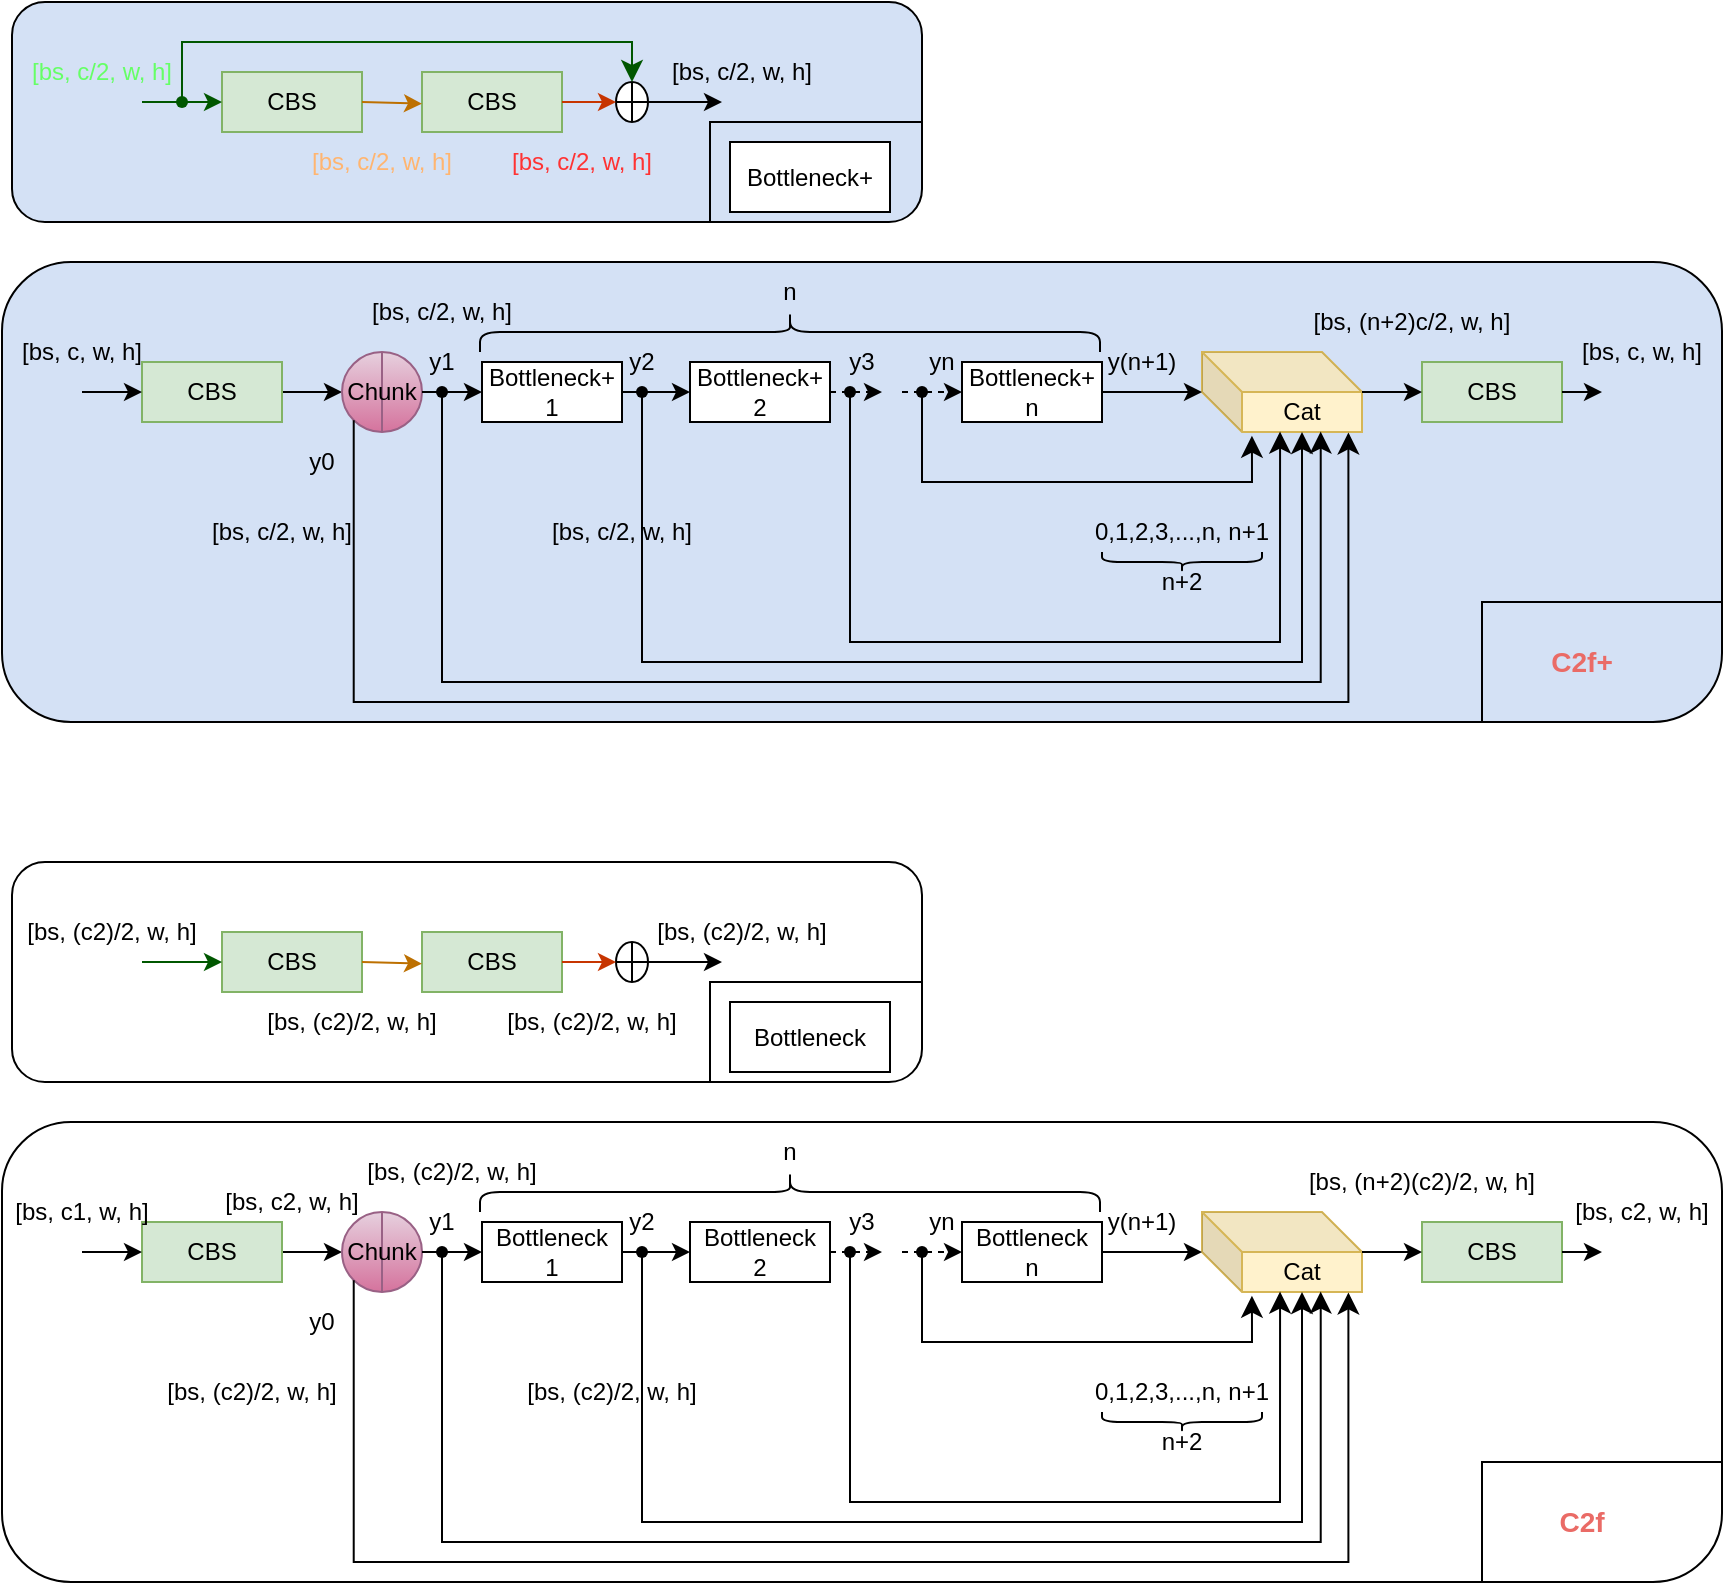 <mxfile version="21.6.2" type="github">
  <diagram name="第 1 页" id="NUxDLC7CcFFGVshqn-1u">
    <mxGraphModel dx="1430" dy="741" grid="1" gridSize="10" guides="1" tooltips="1" connect="1" arrows="1" fold="1" page="1" pageScale="1" pageWidth="827" pageHeight="1169" math="0" shadow="0">
      <root>
        <mxCell id="0" />
        <mxCell id="1" parent="0" />
        <mxCell id="8X_-OS3C_n1zWFdyqqBd-10" value="" style="rounded=1;whiteSpace=wrap;html=1;fillColor=#D4E1F5;fillStyle=auto;glass=0;" parent="1" vertex="1">
          <mxGeometry x="85" y="60" width="455" height="110" as="geometry" />
        </mxCell>
        <mxCell id="EeiDZIce7VBrEbFo4yMd-65" value="" style="rounded=1;whiteSpace=wrap;html=1;fillColor=#D4E1F5;fillStyle=auto;glass=0;" parent="1" vertex="1">
          <mxGeometry x="80" y="190" width="860" height="230" as="geometry" />
        </mxCell>
        <mxCell id="EeiDZIce7VBrEbFo4yMd-12" style="edgeStyle=orthogonalEdgeStyle;rounded=0;orthogonalLoop=1;jettySize=auto;html=1;exitX=1;exitY=0.5;exitDx=0;exitDy=0;entryX=0;entryY=0.5;entryDx=0;entryDy=0;" parent="1" source="EeiDZIce7VBrEbFo4yMd-1" target="EeiDZIce7VBrEbFo4yMd-5" edge="1">
          <mxGeometry relative="1" as="geometry" />
        </mxCell>
        <mxCell id="EeiDZIce7VBrEbFo4yMd-1" value="CBS" style="rounded=0;whiteSpace=wrap;html=1;fillColor=#d5e8d4;strokeColor=#82b366;" parent="1" vertex="1">
          <mxGeometry x="150" y="240" width="70" height="30" as="geometry" />
        </mxCell>
        <mxCell id="EeiDZIce7VBrEbFo4yMd-2" value="CBS" style="rounded=0;whiteSpace=wrap;html=1;fillColor=#d5e8d4;strokeColor=#82b366;" parent="1" vertex="1">
          <mxGeometry x="790" y="240" width="70" height="30" as="geometry" />
        </mxCell>
        <mxCell id="EeiDZIce7VBrEbFo4yMd-5" value="&lt;font style=&quot;vertical-align: inherit;&quot;&gt;&lt;font style=&quot;vertical-align: inherit;&quot;&gt;Chunk&lt;/font&gt;&lt;/font&gt;" style="shape=lineEllipse;line=vertical;perimeter=ellipsePerimeter;whiteSpace=wrap;html=1;backgroundOutline=1;fillColor=#e6d0de;gradientColor=#d5739d;strokeColor=#996185;" parent="1" vertex="1">
          <mxGeometry x="250" y="235" width="40" height="40" as="geometry" />
        </mxCell>
        <mxCell id="EeiDZIce7VBrEbFo4yMd-9" value="Cat" style="shape=cube;whiteSpace=wrap;html=1;boundedLbl=1;backgroundOutline=1;darkOpacity=0.05;darkOpacity2=0.1;fillColor=#fff2cc;strokeColor=#d6b656;" parent="1" vertex="1">
          <mxGeometry x="680" y="235" width="80" height="40" as="geometry" />
        </mxCell>
        <mxCell id="EeiDZIce7VBrEbFo4yMd-11" value="" style="endArrow=classic;html=1;rounded=0;exitX=1;exitY=0.5;exitDx=0;exitDy=0;entryX=0;entryY=0.5;entryDx=0;entryDy=0;" parent="1" source="EeiDZIce7VBrEbFo4yMd-5" edge="1">
          <mxGeometry width="50" height="50" relative="1" as="geometry">
            <mxPoint x="290" y="270" as="sourcePoint" />
            <mxPoint x="320" y="255" as="targetPoint" />
            <Array as="points">
              <mxPoint x="300" y="255" />
            </Array>
          </mxGeometry>
        </mxCell>
        <mxCell id="EeiDZIce7VBrEbFo4yMd-13" value="" style="endArrow=classic;html=1;rounded=0;exitX=1;exitY=0.5;exitDx=0;exitDy=0;entryX=0;entryY=0.5;entryDx=0;entryDy=0;" parent="1" edge="1">
          <mxGeometry width="50" height="50" relative="1" as="geometry">
            <mxPoint x="390" y="255" as="sourcePoint" />
            <mxPoint x="424" y="255" as="targetPoint" />
          </mxGeometry>
        </mxCell>
        <mxCell id="EeiDZIce7VBrEbFo4yMd-14" value="" style="endArrow=classic;html=1;rounded=0;exitX=1;exitY=0.5;exitDx=0;exitDy=0;" parent="1" target="EeiDZIce7VBrEbFo4yMd-9" edge="1">
          <mxGeometry width="50" height="50" relative="1" as="geometry">
            <mxPoint x="630" y="255" as="sourcePoint" />
            <mxPoint x="440" y="340" as="targetPoint" />
          </mxGeometry>
        </mxCell>
        <mxCell id="EeiDZIce7VBrEbFo4yMd-15" value="" style="endArrow=classic;html=1;rounded=0;exitX=0;exitY=0;exitDx=80;exitDy=20;exitPerimeter=0;" parent="1" source="EeiDZIce7VBrEbFo4yMd-9" target="EeiDZIce7VBrEbFo4yMd-2" edge="1">
          <mxGeometry width="50" height="50" relative="1" as="geometry">
            <mxPoint x="390" y="390" as="sourcePoint" />
            <mxPoint x="440" y="340" as="targetPoint" />
          </mxGeometry>
        </mxCell>
        <mxCell id="EeiDZIce7VBrEbFo4yMd-17" value="" style="edgeStyle=elbowEdgeStyle;elbow=horizontal;endArrow=classic;html=1;curved=0;rounded=0;endSize=8;startSize=8;entryX=0.915;entryY=1.005;entryDx=0;entryDy=0;entryPerimeter=0;exitX=0;exitY=1;exitDx=0;exitDy=0;" parent="1" source="EeiDZIce7VBrEbFo4yMd-5" target="EeiDZIce7VBrEbFo4yMd-9" edge="1">
          <mxGeometry width="50" height="50" relative="1" as="geometry">
            <mxPoint x="484" y="394" as="sourcePoint" />
            <mxPoint x="760" y="290" as="targetPoint" />
            <Array as="points">
              <mxPoint x="510" y="410" />
            </Array>
          </mxGeometry>
        </mxCell>
        <mxCell id="EeiDZIce7VBrEbFo4yMd-19" value="" style="endArrow=classic;html=1;rounded=0;exitX=1;exitY=0.5;exitDx=0;exitDy=0;dashed=1;" parent="1" edge="1">
          <mxGeometry width="50" height="50" relative="1" as="geometry">
            <mxPoint x="494" y="255" as="sourcePoint" />
            <mxPoint x="520" y="255" as="targetPoint" />
          </mxGeometry>
        </mxCell>
        <mxCell id="EeiDZIce7VBrEbFo4yMd-20" value="" style="endArrow=classic;html=1;rounded=0;entryX=0;entryY=0.5;entryDx=0;entryDy=0;dashed=1;" parent="1" edge="1">
          <mxGeometry width="50" height="50" relative="1" as="geometry">
            <mxPoint x="530" y="255" as="sourcePoint" />
            <mxPoint x="560" y="255" as="targetPoint" />
          </mxGeometry>
        </mxCell>
        <mxCell id="EeiDZIce7VBrEbFo4yMd-22" value="y0" style="text;strokeColor=none;align=center;fillColor=none;html=1;verticalAlign=middle;whiteSpace=wrap;rounded=0;" parent="1" vertex="1">
          <mxGeometry x="230" y="280" width="20" height="20" as="geometry" />
        </mxCell>
        <mxCell id="EeiDZIce7VBrEbFo4yMd-23" value="y1" style="text;strokeColor=none;align=center;fillColor=none;html=1;verticalAlign=middle;whiteSpace=wrap;rounded=0;" parent="1" vertex="1">
          <mxGeometry x="290" y="230" width="20" height="20" as="geometry" />
        </mxCell>
        <mxCell id="EeiDZIce7VBrEbFo4yMd-24" value="" style="edgeStyle=elbowEdgeStyle;elbow=horizontal;endArrow=classic;html=1;curved=0;rounded=0;endSize=8;startSize=8;entryX=0.742;entryY=0.995;entryDx=0;entryDy=0;entryPerimeter=0;" parent="1" source="EeiDZIce7VBrEbFo4yMd-29" target="EeiDZIce7VBrEbFo4yMd-9" edge="1">
          <mxGeometry width="50" height="50" relative="1" as="geometry">
            <mxPoint x="300" y="320" as="sourcePoint" />
            <mxPoint x="727.8" y="385" as="targetPoint" />
            <Array as="points">
              <mxPoint x="520" y="400" />
            </Array>
          </mxGeometry>
        </mxCell>
        <mxCell id="EeiDZIce7VBrEbFo4yMd-29" value="" style="shape=waypoint;sketch=0;fillStyle=solid;size=6;pointerEvents=1;points=[];fillColor=none;resizable=0;rotatable=0;perimeter=centerPerimeter;snapToPoint=1;" parent="1" vertex="1">
          <mxGeometry x="290" y="245" width="20" height="20" as="geometry" />
        </mxCell>
        <mxCell id="EeiDZIce7VBrEbFo4yMd-31" value="y2" style="text;strokeColor=none;align=center;fillColor=none;html=1;verticalAlign=middle;whiteSpace=wrap;rounded=0;" parent="1" vertex="1">
          <mxGeometry x="390" y="230" width="20" height="20" as="geometry" />
        </mxCell>
        <mxCell id="EeiDZIce7VBrEbFo4yMd-32" value="" style="shape=waypoint;sketch=0;fillStyle=solid;size=6;pointerEvents=1;points=[];fillColor=none;resizable=0;rotatable=0;perimeter=centerPerimeter;snapToPoint=1;" parent="1" vertex="1">
          <mxGeometry x="390" y="245" width="20" height="20" as="geometry" />
        </mxCell>
        <mxCell id="EeiDZIce7VBrEbFo4yMd-33" value="" style="edgeStyle=elbowEdgeStyle;elbow=horizontal;endArrow=classic;html=1;curved=0;rounded=0;endSize=8;startSize=8;entryX=0;entryY=0;entryDx=50;entryDy=40;entryPerimeter=0;" parent="1" source="EeiDZIce7VBrEbFo4yMd-32" target="EeiDZIce7VBrEbFo4yMd-9" edge="1">
          <mxGeometry width="50" height="50" relative="1" as="geometry">
            <mxPoint x="490" y="330" as="sourcePoint" />
            <mxPoint x="700" y="360" as="targetPoint" />
            <Array as="points">
              <mxPoint x="420" y="390" />
            </Array>
          </mxGeometry>
        </mxCell>
        <mxCell id="EeiDZIce7VBrEbFo4yMd-35" value="y3" style="text;strokeColor=none;align=center;fillColor=none;html=1;verticalAlign=middle;whiteSpace=wrap;rounded=0;" parent="1" vertex="1">
          <mxGeometry x="500" y="230" width="20" height="20" as="geometry" />
        </mxCell>
        <mxCell id="EeiDZIce7VBrEbFo4yMd-36" value="" style="shape=waypoint;sketch=0;fillStyle=solid;size=6;pointerEvents=1;points=[];fillColor=none;resizable=0;rotatable=0;perimeter=centerPerimeter;snapToPoint=1;" parent="1" vertex="1">
          <mxGeometry x="494" y="245" width="20" height="20" as="geometry" />
        </mxCell>
        <mxCell id="EeiDZIce7VBrEbFo4yMd-37" value="" style="edgeStyle=segmentEdgeStyle;endArrow=classic;html=1;curved=0;rounded=0;endSize=8;startSize=8;entryX=0.488;entryY=0.995;entryDx=0;entryDy=0;entryPerimeter=0;" parent="1" source="EeiDZIce7VBrEbFo4yMd-36" target="EeiDZIce7VBrEbFo4yMd-9" edge="1">
          <mxGeometry width="50" height="50" relative="1" as="geometry">
            <mxPoint x="490" y="330" as="sourcePoint" />
            <mxPoint x="540" y="280" as="targetPoint" />
            <Array as="points">
              <mxPoint x="504" y="380" />
              <mxPoint x="719" y="380" />
            </Array>
          </mxGeometry>
        </mxCell>
        <mxCell id="EeiDZIce7VBrEbFo4yMd-38" value="yn" style="text;strokeColor=none;align=center;fillColor=none;html=1;verticalAlign=middle;whiteSpace=wrap;rounded=0;" parent="1" vertex="1">
          <mxGeometry x="540" y="230" width="20" height="20" as="geometry" />
        </mxCell>
        <mxCell id="EeiDZIce7VBrEbFo4yMd-39" value="y(n+1)" style="text;strokeColor=none;align=center;fillColor=none;html=1;verticalAlign=middle;whiteSpace=wrap;rounded=0;" parent="1" vertex="1">
          <mxGeometry x="640" y="230" width="20" height="20" as="geometry" />
        </mxCell>
        <mxCell id="EeiDZIce7VBrEbFo4yMd-40" value="" style="shape=waypoint;sketch=0;fillStyle=solid;size=6;pointerEvents=1;points=[];fillColor=none;resizable=0;rotatable=0;perimeter=centerPerimeter;snapToPoint=1;" parent="1" vertex="1">
          <mxGeometry x="530" y="245" width="20" height="20" as="geometry" />
        </mxCell>
        <mxCell id="EeiDZIce7VBrEbFo4yMd-44" value="" style="edgeStyle=segmentEdgeStyle;endArrow=classic;html=1;curved=0;rounded=0;endSize=8;startSize=8;entryX=0.312;entryY=1.046;entryDx=0;entryDy=0;entryPerimeter=0;" parent="1" source="EeiDZIce7VBrEbFo4yMd-40" target="EeiDZIce7VBrEbFo4yMd-9" edge="1">
          <mxGeometry width="50" height="50" relative="1" as="geometry">
            <mxPoint x="514" y="265" as="sourcePoint" />
            <mxPoint x="729" y="285" as="targetPoint" />
            <Array as="points">
              <mxPoint x="540" y="300" />
              <mxPoint x="705" y="300" />
            </Array>
          </mxGeometry>
        </mxCell>
        <mxCell id="EeiDZIce7VBrEbFo4yMd-45" value="0,1,2,3,...,n, n+1" style="text;strokeColor=none;align=center;fillColor=none;html=1;verticalAlign=middle;whiteSpace=wrap;rounded=0;" parent="1" vertex="1">
          <mxGeometry x="620" y="315" width="100" height="20" as="geometry" />
        </mxCell>
        <mxCell id="EeiDZIce7VBrEbFo4yMd-46" value="" style="shape=curlyBracket;whiteSpace=wrap;html=1;rounded=1;labelPosition=left;verticalLabelPosition=middle;align=right;verticalAlign=middle;rotation=90;" parent="1" vertex="1">
          <mxGeometry x="464" y="70" width="20" height="310" as="geometry" />
        </mxCell>
        <mxCell id="EeiDZIce7VBrEbFo4yMd-48" value="n" style="text;strokeColor=none;align=center;fillColor=none;html=1;verticalAlign=middle;whiteSpace=wrap;rounded=0;" parent="1" vertex="1">
          <mxGeometry x="444" y="190" width="60" height="30" as="geometry" />
        </mxCell>
        <mxCell id="EeiDZIce7VBrEbFo4yMd-50" value="" style="shape=curlyBracket;whiteSpace=wrap;html=1;rounded=1;flipH=1;labelPosition=right;verticalLabelPosition=middle;align=left;verticalAlign=middle;rotation=90;" parent="1" vertex="1">
          <mxGeometry x="665" y="300" width="10" height="80" as="geometry" />
        </mxCell>
        <mxCell id="EeiDZIce7VBrEbFo4yMd-51" value="n+2" style="text;strokeColor=none;align=center;fillColor=none;html=1;verticalAlign=middle;whiteSpace=wrap;rounded=0;" parent="1" vertex="1">
          <mxGeometry x="655" y="335" width="30" height="30" as="geometry" />
        </mxCell>
        <mxCell id="EeiDZIce7VBrEbFo4yMd-52" value="" style="endArrow=classic;html=1;rounded=0;entryX=0;entryY=0.5;entryDx=0;entryDy=0;" parent="1" target="EeiDZIce7VBrEbFo4yMd-1" edge="1">
          <mxGeometry width="50" height="50" relative="1" as="geometry">
            <mxPoint x="120" y="255" as="sourcePoint" />
            <mxPoint x="810" y="330" as="targetPoint" />
          </mxGeometry>
        </mxCell>
        <mxCell id="EeiDZIce7VBrEbFo4yMd-54" value="" style="endArrow=classic;html=1;rounded=0;exitX=1;exitY=0.5;exitDx=0;exitDy=0;" parent="1" source="EeiDZIce7VBrEbFo4yMd-2" edge="1">
          <mxGeometry width="50" height="50" relative="1" as="geometry">
            <mxPoint x="760" y="380" as="sourcePoint" />
            <mxPoint x="880" y="255" as="targetPoint" />
          </mxGeometry>
        </mxCell>
        <mxCell id="EeiDZIce7VBrEbFo4yMd-55" value="[bs, c, w, h]" style="text;strokeColor=none;align=center;fillColor=none;html=1;verticalAlign=middle;whiteSpace=wrap;rounded=0;" parent="1" vertex="1">
          <mxGeometry x="80" y="220" width="80" height="30" as="geometry" />
        </mxCell>
        <mxCell id="EeiDZIce7VBrEbFo4yMd-56" value="[bs, c, w, h]" style="text;strokeColor=none;align=center;fillColor=none;html=1;verticalAlign=middle;whiteSpace=wrap;rounded=0;" parent="1" vertex="1">
          <mxGeometry x="860" y="220" width="80" height="30" as="geometry" />
        </mxCell>
        <mxCell id="EeiDZIce7VBrEbFo4yMd-57" value="[bs, c/2, w, h]" style="text;strokeColor=none;align=center;fillColor=none;html=1;verticalAlign=middle;whiteSpace=wrap;rounded=0;" parent="1" vertex="1">
          <mxGeometry x="180" y="310" width="80" height="30" as="geometry" />
        </mxCell>
        <mxCell id="EeiDZIce7VBrEbFo4yMd-58" value="[bs, c/2, w, h]" style="text;strokeColor=none;align=center;fillColor=none;html=1;verticalAlign=middle;whiteSpace=wrap;rounded=0;" parent="1" vertex="1">
          <mxGeometry x="260" y="200" width="80" height="30" as="geometry" />
        </mxCell>
        <mxCell id="EeiDZIce7VBrEbFo4yMd-59" value="[bs, c/2, w, h]" style="text;strokeColor=none;align=center;fillColor=none;html=1;verticalAlign=middle;whiteSpace=wrap;rounded=0;" parent="1" vertex="1">
          <mxGeometry x="350" y="310" width="80" height="30" as="geometry" />
        </mxCell>
        <mxCell id="EeiDZIce7VBrEbFo4yMd-60" value="[bs, (n+2)c/2, w, h]" style="text;strokeColor=none;align=center;fillColor=none;html=1;verticalAlign=middle;whiteSpace=wrap;rounded=0;" parent="1" vertex="1">
          <mxGeometry x="730" y="205" width="110" height="30" as="geometry" />
        </mxCell>
        <mxCell id="EeiDZIce7VBrEbFo4yMd-67" value="CBS" style="rounded=0;whiteSpace=wrap;html=1;fillColor=#d5e8d4;strokeColor=#82b366;" parent="1" vertex="1">
          <mxGeometry x="190" y="95" width="70" height="30" as="geometry" />
        </mxCell>
        <mxCell id="EeiDZIce7VBrEbFo4yMd-68" value="" style="endArrow=classic;html=1;rounded=0;entryX=0;entryY=0.5;entryDx=0;entryDy=0;fillColor=#008a00;strokeColor=#005700;" parent="1" target="EeiDZIce7VBrEbFo4yMd-67" edge="1">
          <mxGeometry width="50" height="50" relative="1" as="geometry">
            <mxPoint x="150" y="110" as="sourcePoint" />
            <mxPoint x="520" y="-70" as="targetPoint" />
          </mxGeometry>
        </mxCell>
        <mxCell id="EeiDZIce7VBrEbFo4yMd-69" value="CBS" style="rounded=0;whiteSpace=wrap;html=1;fillColor=#d5e8d4;strokeColor=#82b366;" parent="1" vertex="1">
          <mxGeometry x="290" y="95" width="70" height="30" as="geometry" />
        </mxCell>
        <mxCell id="EeiDZIce7VBrEbFo4yMd-70" value="" style="endArrow=classic;html=1;rounded=0;entryX=0;entryY=0.529;entryDx=0;entryDy=0;exitX=1;exitY=0.5;exitDx=0;exitDy=0;entryPerimeter=0;fillColor=#f0a30a;strokeColor=#BD7000;" parent="1" source="EeiDZIce7VBrEbFo4yMd-67" target="EeiDZIce7VBrEbFo4yMd-69" edge="1">
          <mxGeometry width="50" height="50" relative="1" as="geometry">
            <mxPoint x="160" y="120" as="sourcePoint" />
            <mxPoint x="200" y="120" as="targetPoint" />
          </mxGeometry>
        </mxCell>
        <mxCell id="EeiDZIce7VBrEbFo4yMd-71" value="" style="shape=orEllipse;perimeter=ellipsePerimeter;whiteSpace=wrap;html=1;backgroundOutline=1;" parent="1" vertex="1">
          <mxGeometry x="387" y="100" width="16" height="20" as="geometry" />
        </mxCell>
        <mxCell id="EeiDZIce7VBrEbFo4yMd-72" value="" style="endArrow=classic;html=1;rounded=0;entryX=0;entryY=0.5;entryDx=0;entryDy=0;exitX=1;exitY=0.5;exitDx=0;exitDy=0;fillColor=#fa6800;strokeColor=#C73500;" parent="1" source="EeiDZIce7VBrEbFo4yMd-69" target="EeiDZIce7VBrEbFo4yMd-71" edge="1">
          <mxGeometry width="50" height="50" relative="1" as="geometry">
            <mxPoint x="270" y="120" as="sourcePoint" />
            <mxPoint x="300" y="121" as="targetPoint" />
          </mxGeometry>
        </mxCell>
        <mxCell id="EeiDZIce7VBrEbFo4yMd-73" value="" style="shape=waypoint;sketch=0;fillStyle=solid;size=6;pointerEvents=1;points=[];fillColor=#008a00;resizable=0;rotatable=0;perimeter=centerPerimeter;snapToPoint=1;fontColor=#ffffff;strokeColor=#005700;" parent="1" vertex="1">
          <mxGeometry x="160" y="100" width="20" height="20" as="geometry" />
        </mxCell>
        <mxCell id="EeiDZIce7VBrEbFo4yMd-75" value="" style="edgeStyle=segmentEdgeStyle;endArrow=classic;html=1;curved=0;rounded=0;endSize=8;startSize=8;entryX=0.5;entryY=0;entryDx=0;entryDy=0;fillColor=#008a00;strokeColor=#005700;" parent="1" source="EeiDZIce7VBrEbFo4yMd-73" target="EeiDZIce7VBrEbFo4yMd-71" edge="1">
          <mxGeometry width="50" height="50" relative="1" as="geometry">
            <mxPoint x="370" y="100" as="sourcePoint" />
            <mxPoint x="420" y="50" as="targetPoint" />
            <Array as="points">
              <mxPoint x="170" y="80" />
              <mxPoint x="395" y="80" />
            </Array>
          </mxGeometry>
        </mxCell>
        <mxCell id="EeiDZIce7VBrEbFo4yMd-78" value="" style="endArrow=classic;html=1;rounded=0;exitX=1;exitY=0.5;exitDx=0;exitDy=0;" parent="1" source="EeiDZIce7VBrEbFo4yMd-71" edge="1">
          <mxGeometry width="50" height="50" relative="1" as="geometry">
            <mxPoint x="464" y="125" as="sourcePoint" />
            <mxPoint x="440" y="110" as="targetPoint" />
          </mxGeometry>
        </mxCell>
        <mxCell id="8X_-OS3C_n1zWFdyqqBd-1" value="&lt;font color=&quot;#66ff66&quot;&gt;[bs, c/2, w, h]&lt;/font&gt;" style="text;strokeColor=none;align=center;fillColor=none;html=1;verticalAlign=middle;whiteSpace=wrap;rounded=0;" parent="1" vertex="1">
          <mxGeometry x="90" y="80" width="80" height="30" as="geometry" />
        </mxCell>
        <mxCell id="8X_-OS3C_n1zWFdyqqBd-2" value="&lt;font color=&quot;#ffb570&quot;&gt;[bs, c/2, w, h]&lt;/font&gt;" style="text;strokeColor=none;align=center;fillColor=none;html=1;verticalAlign=middle;whiteSpace=wrap;rounded=0;" parent="1" vertex="1">
          <mxGeometry x="230" y="125" width="80" height="30" as="geometry" />
        </mxCell>
        <mxCell id="8X_-OS3C_n1zWFdyqqBd-3" value="&lt;font color=&quot;#ff3333&quot;&gt;[bs, c/2, w, h]&lt;/font&gt;" style="text;strokeColor=none;align=center;fillColor=none;html=1;verticalAlign=middle;whiteSpace=wrap;rounded=0;" parent="1" vertex="1">
          <mxGeometry x="330" y="125" width="80" height="30" as="geometry" />
        </mxCell>
        <mxCell id="8X_-OS3C_n1zWFdyqqBd-4" value="[bs, c/2, w, h]" style="text;strokeColor=none;align=center;fillColor=none;html=1;verticalAlign=middle;whiteSpace=wrap;rounded=0;" parent="1" vertex="1">
          <mxGeometry x="410" y="80" width="80" height="30" as="geometry" />
        </mxCell>
        <mxCell id="8X_-OS3C_n1zWFdyqqBd-8" value="" style="shape=partialRectangle;whiteSpace=wrap;html=1;bottom=0;right=0;fillColor=none;" parent="1" vertex="1">
          <mxGeometry x="820" y="360" width="120" height="60" as="geometry" />
        </mxCell>
        <mxCell id="8X_-OS3C_n1zWFdyqqBd-11" value="" style="shape=partialRectangle;whiteSpace=wrap;html=1;bottom=0;right=0;fillColor=none;" parent="1" vertex="1">
          <mxGeometry x="434" y="120" width="106" height="50" as="geometry" />
        </mxCell>
        <mxCell id="8X_-OS3C_n1zWFdyqqBd-9" value="&lt;h3&gt;&lt;font color=&quot;#ea6b66&quot;&gt;C2f+&lt;/font&gt;&lt;/h3&gt;" style="text;strokeColor=none;align=center;fillColor=none;html=1;verticalAlign=middle;whiteSpace=wrap;rounded=0;" parent="1" vertex="1">
          <mxGeometry x="840" y="375" width="60" height="30" as="geometry" />
        </mxCell>
        <mxCell id="8X_-OS3C_n1zWFdyqqBd-16" value="Bottleneck+&lt;br style=&quot;border-color: var(--border-color);&quot;&gt;1" style="rounded=0;whiteSpace=wrap;html=1;" parent="1" vertex="1">
          <mxGeometry x="320" y="240" width="70" height="30" as="geometry" />
        </mxCell>
        <mxCell id="8X_-OS3C_n1zWFdyqqBd-17" value="Bottleneck+&lt;br style=&quot;border-color: var(--border-color);&quot;&gt;2" style="rounded=0;whiteSpace=wrap;html=1;" parent="1" vertex="1">
          <mxGeometry x="424" y="240" width="70" height="30" as="geometry" />
        </mxCell>
        <mxCell id="8X_-OS3C_n1zWFdyqqBd-18" value="Bottleneck+&lt;br style=&quot;border-color: var(--border-color);&quot;&gt;n" style="rounded=0;whiteSpace=wrap;html=1;" parent="1" vertex="1">
          <mxGeometry x="560" y="240" width="70" height="30" as="geometry" />
        </mxCell>
        <mxCell id="8X_-OS3C_n1zWFdyqqBd-19" value="Bottleneck+" style="rounded=0;whiteSpace=wrap;html=1;" parent="1" vertex="1">
          <mxGeometry x="444" y="130" width="80" height="35" as="geometry" />
        </mxCell>
        <mxCell id="PMMpLLdazCQP0TQRoZde-1" value="" style="rounded=1;whiteSpace=wrap;html=1;fillStyle=auto;glass=0;" vertex="1" parent="1">
          <mxGeometry x="85" y="490" width="455" height="110" as="geometry" />
        </mxCell>
        <mxCell id="PMMpLLdazCQP0TQRoZde-2" value="" style="rounded=1;whiteSpace=wrap;html=1;fillStyle=auto;glass=0;" vertex="1" parent="1">
          <mxGeometry x="80" y="620" width="860" height="230" as="geometry" />
        </mxCell>
        <mxCell id="PMMpLLdazCQP0TQRoZde-3" style="edgeStyle=orthogonalEdgeStyle;rounded=0;orthogonalLoop=1;jettySize=auto;html=1;exitX=1;exitY=0.5;exitDx=0;exitDy=0;entryX=0;entryY=0.5;entryDx=0;entryDy=0;" edge="1" parent="1" source="PMMpLLdazCQP0TQRoZde-4" target="PMMpLLdazCQP0TQRoZde-6">
          <mxGeometry relative="1" as="geometry" />
        </mxCell>
        <mxCell id="PMMpLLdazCQP0TQRoZde-4" value="CBS" style="rounded=0;whiteSpace=wrap;html=1;fillColor=#d5e8d4;strokeColor=#82b366;" vertex="1" parent="1">
          <mxGeometry x="150" y="670" width="70" height="30" as="geometry" />
        </mxCell>
        <mxCell id="PMMpLLdazCQP0TQRoZde-5" value="CBS" style="rounded=0;whiteSpace=wrap;html=1;fillColor=#d5e8d4;strokeColor=#82b366;" vertex="1" parent="1">
          <mxGeometry x="790" y="670" width="70" height="30" as="geometry" />
        </mxCell>
        <mxCell id="PMMpLLdazCQP0TQRoZde-6" value="&lt;font style=&quot;vertical-align: inherit;&quot;&gt;&lt;font style=&quot;vertical-align: inherit;&quot;&gt;Chunk&lt;/font&gt;&lt;/font&gt;" style="shape=lineEllipse;line=vertical;perimeter=ellipsePerimeter;whiteSpace=wrap;html=1;backgroundOutline=1;fillColor=#e6d0de;gradientColor=#d5739d;strokeColor=#996185;" vertex="1" parent="1">
          <mxGeometry x="250" y="665" width="40" height="40" as="geometry" />
        </mxCell>
        <mxCell id="PMMpLLdazCQP0TQRoZde-7" value="Cat" style="shape=cube;whiteSpace=wrap;html=1;boundedLbl=1;backgroundOutline=1;darkOpacity=0.05;darkOpacity2=0.1;fillColor=#fff2cc;strokeColor=#d6b656;" vertex="1" parent="1">
          <mxGeometry x="680" y="665" width="80" height="40" as="geometry" />
        </mxCell>
        <mxCell id="PMMpLLdazCQP0TQRoZde-8" value="" style="endArrow=classic;html=1;rounded=0;exitX=1;exitY=0.5;exitDx=0;exitDy=0;entryX=0;entryY=0.5;entryDx=0;entryDy=0;" edge="1" parent="1" source="PMMpLLdazCQP0TQRoZde-6">
          <mxGeometry width="50" height="50" relative="1" as="geometry">
            <mxPoint x="290" y="700" as="sourcePoint" />
            <mxPoint x="320" y="685" as="targetPoint" />
            <Array as="points">
              <mxPoint x="300" y="685" />
            </Array>
          </mxGeometry>
        </mxCell>
        <mxCell id="PMMpLLdazCQP0TQRoZde-9" value="" style="endArrow=classic;html=1;rounded=0;exitX=1;exitY=0.5;exitDx=0;exitDy=0;entryX=0;entryY=0.5;entryDx=0;entryDy=0;" edge="1" parent="1">
          <mxGeometry width="50" height="50" relative="1" as="geometry">
            <mxPoint x="390" y="685" as="sourcePoint" />
            <mxPoint x="424" y="685" as="targetPoint" />
          </mxGeometry>
        </mxCell>
        <mxCell id="PMMpLLdazCQP0TQRoZde-10" value="" style="endArrow=classic;html=1;rounded=0;exitX=1;exitY=0.5;exitDx=0;exitDy=0;" edge="1" parent="1" target="PMMpLLdazCQP0TQRoZde-7">
          <mxGeometry width="50" height="50" relative="1" as="geometry">
            <mxPoint x="630" y="685" as="sourcePoint" />
            <mxPoint x="440" y="770" as="targetPoint" />
          </mxGeometry>
        </mxCell>
        <mxCell id="PMMpLLdazCQP0TQRoZde-11" value="" style="endArrow=classic;html=1;rounded=0;exitX=0;exitY=0;exitDx=80;exitDy=20;exitPerimeter=0;" edge="1" parent="1" source="PMMpLLdazCQP0TQRoZde-7" target="PMMpLLdazCQP0TQRoZde-5">
          <mxGeometry width="50" height="50" relative="1" as="geometry">
            <mxPoint x="390" y="820" as="sourcePoint" />
            <mxPoint x="440" y="770" as="targetPoint" />
          </mxGeometry>
        </mxCell>
        <mxCell id="PMMpLLdazCQP0TQRoZde-12" value="" style="edgeStyle=elbowEdgeStyle;elbow=horizontal;endArrow=classic;html=1;curved=0;rounded=0;endSize=8;startSize=8;entryX=0.915;entryY=1.005;entryDx=0;entryDy=0;entryPerimeter=0;exitX=0;exitY=1;exitDx=0;exitDy=0;" edge="1" parent="1" source="PMMpLLdazCQP0TQRoZde-6" target="PMMpLLdazCQP0TQRoZde-7">
          <mxGeometry width="50" height="50" relative="1" as="geometry">
            <mxPoint x="484" y="824" as="sourcePoint" />
            <mxPoint x="760" y="720" as="targetPoint" />
            <Array as="points">
              <mxPoint x="510" y="840" />
            </Array>
          </mxGeometry>
        </mxCell>
        <mxCell id="PMMpLLdazCQP0TQRoZde-13" value="" style="endArrow=classic;html=1;rounded=0;exitX=1;exitY=0.5;exitDx=0;exitDy=0;dashed=1;" edge="1" parent="1">
          <mxGeometry width="50" height="50" relative="1" as="geometry">
            <mxPoint x="494" y="685" as="sourcePoint" />
            <mxPoint x="520" y="685" as="targetPoint" />
          </mxGeometry>
        </mxCell>
        <mxCell id="PMMpLLdazCQP0TQRoZde-14" value="" style="endArrow=classic;html=1;rounded=0;entryX=0;entryY=0.5;entryDx=0;entryDy=0;dashed=1;" edge="1" parent="1">
          <mxGeometry width="50" height="50" relative="1" as="geometry">
            <mxPoint x="530" y="685" as="sourcePoint" />
            <mxPoint x="560" y="685" as="targetPoint" />
          </mxGeometry>
        </mxCell>
        <mxCell id="PMMpLLdazCQP0TQRoZde-15" value="y0" style="text;strokeColor=none;align=center;fillColor=none;html=1;verticalAlign=middle;whiteSpace=wrap;rounded=0;" vertex="1" parent="1">
          <mxGeometry x="230" y="710" width="20" height="20" as="geometry" />
        </mxCell>
        <mxCell id="PMMpLLdazCQP0TQRoZde-16" value="y1" style="text;strokeColor=none;align=center;fillColor=none;html=1;verticalAlign=middle;whiteSpace=wrap;rounded=0;" vertex="1" parent="1">
          <mxGeometry x="290" y="660" width="20" height="20" as="geometry" />
        </mxCell>
        <mxCell id="PMMpLLdazCQP0TQRoZde-17" value="" style="edgeStyle=elbowEdgeStyle;elbow=horizontal;endArrow=classic;html=1;curved=0;rounded=0;endSize=8;startSize=8;entryX=0.742;entryY=0.995;entryDx=0;entryDy=0;entryPerimeter=0;" edge="1" parent="1" source="PMMpLLdazCQP0TQRoZde-18" target="PMMpLLdazCQP0TQRoZde-7">
          <mxGeometry width="50" height="50" relative="1" as="geometry">
            <mxPoint x="300" y="750" as="sourcePoint" />
            <mxPoint x="727.8" y="815" as="targetPoint" />
            <Array as="points">
              <mxPoint x="520" y="830" />
            </Array>
          </mxGeometry>
        </mxCell>
        <mxCell id="PMMpLLdazCQP0TQRoZde-18" value="" style="shape=waypoint;sketch=0;fillStyle=solid;size=6;pointerEvents=1;points=[];fillColor=none;resizable=0;rotatable=0;perimeter=centerPerimeter;snapToPoint=1;" vertex="1" parent="1">
          <mxGeometry x="290" y="675" width="20" height="20" as="geometry" />
        </mxCell>
        <mxCell id="PMMpLLdazCQP0TQRoZde-19" value="y2" style="text;strokeColor=none;align=center;fillColor=none;html=1;verticalAlign=middle;whiteSpace=wrap;rounded=0;" vertex="1" parent="1">
          <mxGeometry x="390" y="660" width="20" height="20" as="geometry" />
        </mxCell>
        <mxCell id="PMMpLLdazCQP0TQRoZde-20" value="" style="shape=waypoint;sketch=0;fillStyle=solid;size=6;pointerEvents=1;points=[];fillColor=none;resizable=0;rotatable=0;perimeter=centerPerimeter;snapToPoint=1;" vertex="1" parent="1">
          <mxGeometry x="390" y="675" width="20" height="20" as="geometry" />
        </mxCell>
        <mxCell id="PMMpLLdazCQP0TQRoZde-21" value="" style="edgeStyle=elbowEdgeStyle;elbow=horizontal;endArrow=classic;html=1;curved=0;rounded=0;endSize=8;startSize=8;entryX=0;entryY=0;entryDx=50;entryDy=40;entryPerimeter=0;" edge="1" parent="1" source="PMMpLLdazCQP0TQRoZde-20" target="PMMpLLdazCQP0TQRoZde-7">
          <mxGeometry width="50" height="50" relative="1" as="geometry">
            <mxPoint x="490" y="760" as="sourcePoint" />
            <mxPoint x="700" y="790" as="targetPoint" />
            <Array as="points">
              <mxPoint x="420" y="820" />
            </Array>
          </mxGeometry>
        </mxCell>
        <mxCell id="PMMpLLdazCQP0TQRoZde-22" value="y3" style="text;strokeColor=none;align=center;fillColor=none;html=1;verticalAlign=middle;whiteSpace=wrap;rounded=0;" vertex="1" parent="1">
          <mxGeometry x="500" y="660" width="20" height="20" as="geometry" />
        </mxCell>
        <mxCell id="PMMpLLdazCQP0TQRoZde-23" value="" style="shape=waypoint;sketch=0;fillStyle=solid;size=6;pointerEvents=1;points=[];fillColor=none;resizable=0;rotatable=0;perimeter=centerPerimeter;snapToPoint=1;" vertex="1" parent="1">
          <mxGeometry x="494" y="675" width="20" height="20" as="geometry" />
        </mxCell>
        <mxCell id="PMMpLLdazCQP0TQRoZde-24" value="" style="edgeStyle=segmentEdgeStyle;endArrow=classic;html=1;curved=0;rounded=0;endSize=8;startSize=8;entryX=0.488;entryY=0.995;entryDx=0;entryDy=0;entryPerimeter=0;" edge="1" parent="1" source="PMMpLLdazCQP0TQRoZde-23" target="PMMpLLdazCQP0TQRoZde-7">
          <mxGeometry width="50" height="50" relative="1" as="geometry">
            <mxPoint x="490" y="760" as="sourcePoint" />
            <mxPoint x="540" y="710" as="targetPoint" />
            <Array as="points">
              <mxPoint x="504" y="810" />
              <mxPoint x="719" y="810" />
            </Array>
          </mxGeometry>
        </mxCell>
        <mxCell id="PMMpLLdazCQP0TQRoZde-25" value="yn" style="text;strokeColor=none;align=center;fillColor=none;html=1;verticalAlign=middle;whiteSpace=wrap;rounded=0;" vertex="1" parent="1">
          <mxGeometry x="540" y="660" width="20" height="20" as="geometry" />
        </mxCell>
        <mxCell id="PMMpLLdazCQP0TQRoZde-26" value="y(n+1)" style="text;strokeColor=none;align=center;fillColor=none;html=1;verticalAlign=middle;whiteSpace=wrap;rounded=0;" vertex="1" parent="1">
          <mxGeometry x="640" y="660" width="20" height="20" as="geometry" />
        </mxCell>
        <mxCell id="PMMpLLdazCQP0TQRoZde-27" value="" style="shape=waypoint;sketch=0;fillStyle=solid;size=6;pointerEvents=1;points=[];fillColor=none;resizable=0;rotatable=0;perimeter=centerPerimeter;snapToPoint=1;" vertex="1" parent="1">
          <mxGeometry x="530" y="675" width="20" height="20" as="geometry" />
        </mxCell>
        <mxCell id="PMMpLLdazCQP0TQRoZde-28" value="" style="edgeStyle=segmentEdgeStyle;endArrow=classic;html=1;curved=0;rounded=0;endSize=8;startSize=8;entryX=0.312;entryY=1.046;entryDx=0;entryDy=0;entryPerimeter=0;" edge="1" parent="1" source="PMMpLLdazCQP0TQRoZde-27" target="PMMpLLdazCQP0TQRoZde-7">
          <mxGeometry width="50" height="50" relative="1" as="geometry">
            <mxPoint x="514" y="695" as="sourcePoint" />
            <mxPoint x="729" y="715" as="targetPoint" />
            <Array as="points">
              <mxPoint x="540" y="730" />
              <mxPoint x="705" y="730" />
            </Array>
          </mxGeometry>
        </mxCell>
        <mxCell id="PMMpLLdazCQP0TQRoZde-29" value="0,1,2,3,...,n, n+1" style="text;strokeColor=none;align=center;fillColor=none;html=1;verticalAlign=middle;whiteSpace=wrap;rounded=0;" vertex="1" parent="1">
          <mxGeometry x="620" y="745" width="100" height="20" as="geometry" />
        </mxCell>
        <mxCell id="PMMpLLdazCQP0TQRoZde-30" value="" style="shape=curlyBracket;whiteSpace=wrap;html=1;rounded=1;labelPosition=left;verticalLabelPosition=middle;align=right;verticalAlign=middle;rotation=90;" vertex="1" parent="1">
          <mxGeometry x="464" y="500" width="20" height="310" as="geometry" />
        </mxCell>
        <mxCell id="PMMpLLdazCQP0TQRoZde-31" value="n" style="text;strokeColor=none;align=center;fillColor=none;html=1;verticalAlign=middle;whiteSpace=wrap;rounded=0;" vertex="1" parent="1">
          <mxGeometry x="444" y="620" width="60" height="30" as="geometry" />
        </mxCell>
        <mxCell id="PMMpLLdazCQP0TQRoZde-32" value="" style="shape=curlyBracket;whiteSpace=wrap;html=1;rounded=1;flipH=1;labelPosition=right;verticalLabelPosition=middle;align=left;verticalAlign=middle;rotation=90;" vertex="1" parent="1">
          <mxGeometry x="665" y="730" width="10" height="80" as="geometry" />
        </mxCell>
        <mxCell id="PMMpLLdazCQP0TQRoZde-33" value="n+2" style="text;strokeColor=none;align=center;fillColor=none;html=1;verticalAlign=middle;whiteSpace=wrap;rounded=0;" vertex="1" parent="1">
          <mxGeometry x="655" y="765" width="30" height="30" as="geometry" />
        </mxCell>
        <mxCell id="PMMpLLdazCQP0TQRoZde-34" value="" style="endArrow=classic;html=1;rounded=0;entryX=0;entryY=0.5;entryDx=0;entryDy=0;" edge="1" parent="1" target="PMMpLLdazCQP0TQRoZde-4">
          <mxGeometry width="50" height="50" relative="1" as="geometry">
            <mxPoint x="120" y="685" as="sourcePoint" />
            <mxPoint x="810" y="760" as="targetPoint" />
          </mxGeometry>
        </mxCell>
        <mxCell id="PMMpLLdazCQP0TQRoZde-35" value="" style="endArrow=classic;html=1;rounded=0;exitX=1;exitY=0.5;exitDx=0;exitDy=0;" edge="1" parent="1" source="PMMpLLdazCQP0TQRoZde-5">
          <mxGeometry width="50" height="50" relative="1" as="geometry">
            <mxPoint x="760" y="810" as="sourcePoint" />
            <mxPoint x="880" y="685" as="targetPoint" />
          </mxGeometry>
        </mxCell>
        <mxCell id="PMMpLLdazCQP0TQRoZde-36" value="[bs, c1, w, h]" style="text;strokeColor=none;align=center;fillColor=none;html=1;verticalAlign=middle;whiteSpace=wrap;rounded=0;" vertex="1" parent="1">
          <mxGeometry x="80" y="650" width="80" height="30" as="geometry" />
        </mxCell>
        <mxCell id="PMMpLLdazCQP0TQRoZde-37" value="[bs, c2, w, h]" style="text;strokeColor=none;align=center;fillColor=none;html=1;verticalAlign=middle;whiteSpace=wrap;rounded=0;" vertex="1" parent="1">
          <mxGeometry x="860" y="650" width="80" height="30" as="geometry" />
        </mxCell>
        <mxCell id="PMMpLLdazCQP0TQRoZde-38" value="[bs, (c2)/2, w, h]" style="text;strokeColor=none;align=center;fillColor=none;html=1;verticalAlign=middle;whiteSpace=wrap;rounded=0;" vertex="1" parent="1">
          <mxGeometry x="160" y="740" width="90" height="30" as="geometry" />
        </mxCell>
        <mxCell id="PMMpLLdazCQP0TQRoZde-41" value="[bs, (n+2)(c2)/2, w, h]" style="text;strokeColor=none;align=center;fillColor=none;html=1;verticalAlign=middle;whiteSpace=wrap;rounded=0;" vertex="1" parent="1">
          <mxGeometry x="730" y="635" width="120" height="30" as="geometry" />
        </mxCell>
        <mxCell id="PMMpLLdazCQP0TQRoZde-42" value="CBS" style="rounded=0;whiteSpace=wrap;html=1;fillColor=#d5e8d4;strokeColor=#82b366;" vertex="1" parent="1">
          <mxGeometry x="190" y="525" width="70" height="30" as="geometry" />
        </mxCell>
        <mxCell id="PMMpLLdazCQP0TQRoZde-43" value="" style="endArrow=classic;html=1;rounded=0;entryX=0;entryY=0.5;entryDx=0;entryDy=0;fillColor=#008a00;strokeColor=#005700;" edge="1" parent="1" target="PMMpLLdazCQP0TQRoZde-42">
          <mxGeometry width="50" height="50" relative="1" as="geometry">
            <mxPoint x="150" y="540" as="sourcePoint" />
            <mxPoint x="520" y="360" as="targetPoint" />
          </mxGeometry>
        </mxCell>
        <mxCell id="PMMpLLdazCQP0TQRoZde-44" value="CBS" style="rounded=0;whiteSpace=wrap;html=1;fillColor=#d5e8d4;strokeColor=#82b366;" vertex="1" parent="1">
          <mxGeometry x="290" y="525" width="70" height="30" as="geometry" />
        </mxCell>
        <mxCell id="PMMpLLdazCQP0TQRoZde-45" value="" style="endArrow=classic;html=1;rounded=0;entryX=0;entryY=0.529;entryDx=0;entryDy=0;exitX=1;exitY=0.5;exitDx=0;exitDy=0;entryPerimeter=0;fillColor=#f0a30a;strokeColor=#BD7000;" edge="1" parent="1" source="PMMpLLdazCQP0TQRoZde-42" target="PMMpLLdazCQP0TQRoZde-44">
          <mxGeometry width="50" height="50" relative="1" as="geometry">
            <mxPoint x="160" y="550" as="sourcePoint" />
            <mxPoint x="200" y="550" as="targetPoint" />
          </mxGeometry>
        </mxCell>
        <mxCell id="PMMpLLdazCQP0TQRoZde-46" value="" style="shape=orEllipse;perimeter=ellipsePerimeter;whiteSpace=wrap;html=1;backgroundOutline=1;" vertex="1" parent="1">
          <mxGeometry x="387" y="530" width="16" height="20" as="geometry" />
        </mxCell>
        <mxCell id="PMMpLLdazCQP0TQRoZde-47" value="" style="endArrow=classic;html=1;rounded=0;entryX=0;entryY=0.5;entryDx=0;entryDy=0;exitX=1;exitY=0.5;exitDx=0;exitDy=0;fillColor=#fa6800;strokeColor=#C73500;" edge="1" parent="1" source="PMMpLLdazCQP0TQRoZde-44" target="PMMpLLdazCQP0TQRoZde-46">
          <mxGeometry width="50" height="50" relative="1" as="geometry">
            <mxPoint x="270" y="550" as="sourcePoint" />
            <mxPoint x="300" y="551" as="targetPoint" />
          </mxGeometry>
        </mxCell>
        <mxCell id="PMMpLLdazCQP0TQRoZde-50" value="" style="endArrow=classic;html=1;rounded=0;exitX=1;exitY=0.5;exitDx=0;exitDy=0;" edge="1" parent="1" source="PMMpLLdazCQP0TQRoZde-46">
          <mxGeometry width="50" height="50" relative="1" as="geometry">
            <mxPoint x="464" y="555" as="sourcePoint" />
            <mxPoint x="440" y="540" as="targetPoint" />
          </mxGeometry>
        </mxCell>
        <mxCell id="PMMpLLdazCQP0TQRoZde-51" value="[bs, (c2)/2, w, h]" style="text;strokeColor=none;align=center;fillColor=none;html=1;verticalAlign=middle;whiteSpace=wrap;rounded=0;" vertex="1" parent="1">
          <mxGeometry x="90" y="510" width="90" height="30" as="geometry" />
        </mxCell>
        <mxCell id="PMMpLLdazCQP0TQRoZde-55" value="" style="shape=partialRectangle;whiteSpace=wrap;html=1;bottom=0;right=0;fillColor=none;" vertex="1" parent="1">
          <mxGeometry x="820" y="790" width="120" height="60" as="geometry" />
        </mxCell>
        <mxCell id="PMMpLLdazCQP0TQRoZde-56" value="" style="shape=partialRectangle;whiteSpace=wrap;html=1;bottom=0;right=0;fillColor=none;" vertex="1" parent="1">
          <mxGeometry x="434" y="550" width="106" height="50" as="geometry" />
        </mxCell>
        <mxCell id="PMMpLLdazCQP0TQRoZde-57" value="&lt;h3&gt;&lt;font color=&quot;#ea6b66&quot;&gt;C2f&lt;/font&gt;&lt;/h3&gt;" style="text;strokeColor=none;align=center;fillColor=none;html=1;verticalAlign=middle;whiteSpace=wrap;rounded=0;" vertex="1" parent="1">
          <mxGeometry x="840" y="805" width="60" height="30" as="geometry" />
        </mxCell>
        <mxCell id="PMMpLLdazCQP0TQRoZde-58" value="Bottleneck&lt;br style=&quot;border-color: var(--border-color);&quot;&gt;1" style="rounded=0;whiteSpace=wrap;html=1;" vertex="1" parent="1">
          <mxGeometry x="320" y="670" width="70" height="30" as="geometry" />
        </mxCell>
        <mxCell id="PMMpLLdazCQP0TQRoZde-59" value="Bottleneck&lt;br style=&quot;border-color: var(--border-color);&quot;&gt;2" style="rounded=0;whiteSpace=wrap;html=1;" vertex="1" parent="1">
          <mxGeometry x="424" y="670" width="70" height="30" as="geometry" />
        </mxCell>
        <mxCell id="PMMpLLdazCQP0TQRoZde-60" value="Bottleneck&lt;br style=&quot;border-color: var(--border-color);&quot;&gt;n" style="rounded=0;whiteSpace=wrap;html=1;" vertex="1" parent="1">
          <mxGeometry x="560" y="670" width="70" height="30" as="geometry" />
        </mxCell>
        <mxCell id="PMMpLLdazCQP0TQRoZde-61" value="Bottleneck" style="rounded=0;whiteSpace=wrap;html=1;" vertex="1" parent="1">
          <mxGeometry x="444" y="560" width="80" height="35" as="geometry" />
        </mxCell>
        <mxCell id="PMMpLLdazCQP0TQRoZde-65" value="[bs, c2, w, h]" style="text;strokeColor=none;align=center;fillColor=none;html=1;verticalAlign=middle;whiteSpace=wrap;rounded=0;" vertex="1" parent="1">
          <mxGeometry x="185" y="645" width="80" height="30" as="geometry" />
        </mxCell>
        <mxCell id="PMMpLLdazCQP0TQRoZde-66" value="[bs, (c2)/2, w, h]" style="text;strokeColor=none;align=center;fillColor=none;html=1;verticalAlign=middle;whiteSpace=wrap;rounded=0;" vertex="1" parent="1">
          <mxGeometry x="260" y="630" width="90" height="30" as="geometry" />
        </mxCell>
        <mxCell id="PMMpLLdazCQP0TQRoZde-67" value="[bs, (c2)/2, w, h]" style="text;strokeColor=none;align=center;fillColor=none;html=1;verticalAlign=middle;whiteSpace=wrap;rounded=0;" vertex="1" parent="1">
          <mxGeometry x="340" y="740" width="90" height="30" as="geometry" />
        </mxCell>
        <mxCell id="PMMpLLdazCQP0TQRoZde-70" value="[bs, (c2)/2, w, h]" style="text;strokeColor=none;align=center;fillColor=none;html=1;verticalAlign=middle;whiteSpace=wrap;rounded=0;" vertex="1" parent="1">
          <mxGeometry x="210" y="555" width="90" height="30" as="geometry" />
        </mxCell>
        <mxCell id="PMMpLLdazCQP0TQRoZde-71" value="[bs, (c2)/2, w, h]" style="text;strokeColor=none;align=center;fillColor=none;html=1;verticalAlign=middle;whiteSpace=wrap;rounded=0;" vertex="1" parent="1">
          <mxGeometry x="330" y="555" width="90" height="30" as="geometry" />
        </mxCell>
        <mxCell id="PMMpLLdazCQP0TQRoZde-72" value="[bs, (c2)/2, w, h]" style="text;strokeColor=none;align=center;fillColor=none;html=1;verticalAlign=middle;whiteSpace=wrap;rounded=0;" vertex="1" parent="1">
          <mxGeometry x="405" y="510" width="90" height="30" as="geometry" />
        </mxCell>
      </root>
    </mxGraphModel>
  </diagram>
</mxfile>
